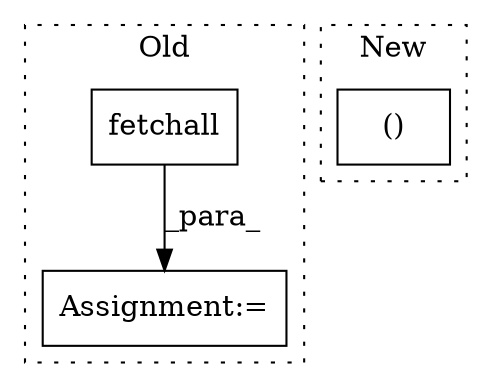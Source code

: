 digraph G {
subgraph cluster0 {
1 [label="fetchall" a="32" s="2636" l="10" shape="box"];
3 [label="Assignment:=" a="7" s="2617" l="1" shape="box"];
label = "Old";
style="dotted";
}
subgraph cluster1 {
2 [label="()" a="106" s="3209" l="36" shape="box"];
label = "New";
style="dotted";
}
1 -> 3 [label="_para_"];
}